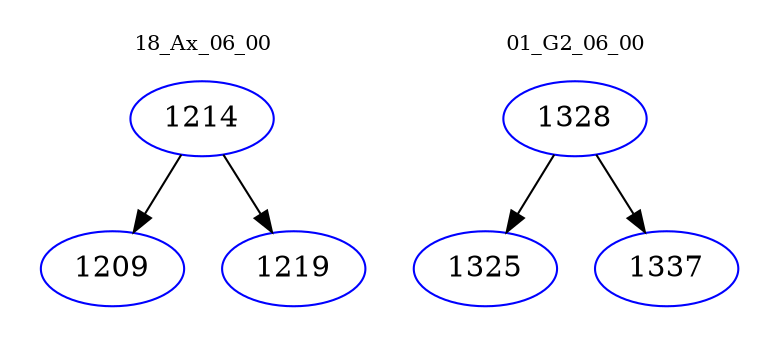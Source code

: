 digraph{
subgraph cluster_0 {
color = white
label = "18_Ax_06_00";
fontsize=10;
T0_1214 [label="1214", color="blue"]
T0_1214 -> T0_1209 [color="black"]
T0_1209 [label="1209", color="blue"]
T0_1214 -> T0_1219 [color="black"]
T0_1219 [label="1219", color="blue"]
}
subgraph cluster_1 {
color = white
label = "01_G2_06_00";
fontsize=10;
T1_1328 [label="1328", color="blue"]
T1_1328 -> T1_1325 [color="black"]
T1_1325 [label="1325", color="blue"]
T1_1328 -> T1_1337 [color="black"]
T1_1337 [label="1337", color="blue"]
}
}
